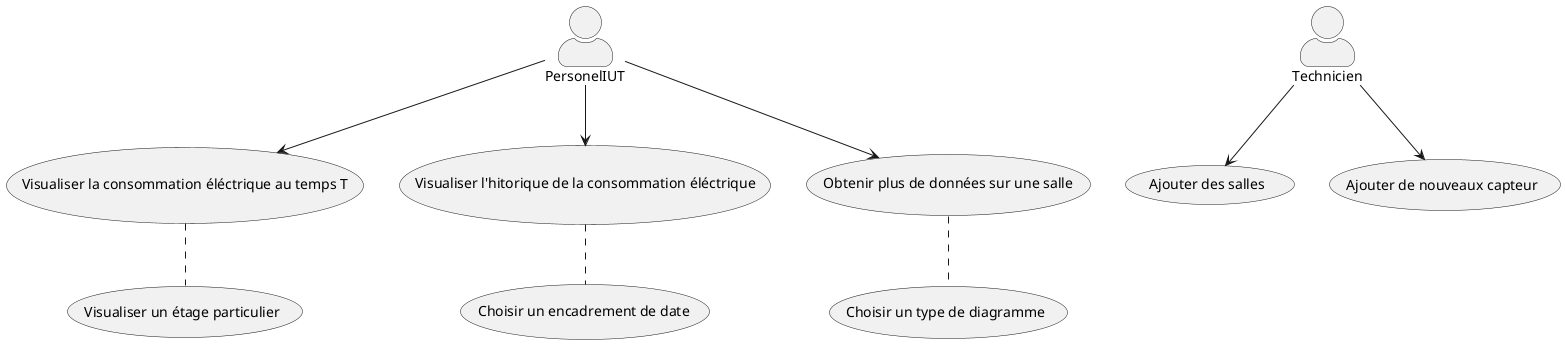 @startuml
skinparam actorStyle awesome
actor PersonelIUT
actor Technicien

(Visualiser la consommation éléctrique au temps T) as Vce
(Visualiser un étage particulier) as Vep
(Visualiser l'hitorique de la consommation éléctrique) as Hist
(Choisir un encadrement de date) as Fourch
(Obtenir plus de données sur une salle) as Choose
(Choisir un type de diagramme) as ChooseD
(Ajouter des salles) as AddS
(Ajouter de nouveaux capteur) as AddC

PersonelIUT --> Vce
Vce .. Vep
PersonelIUT --> Hist
Hist .. Fourch
PersonelIUT --> Choose
Choose .. ChooseD
Technicien --> AddS
Technicien --> AddC
@enduml